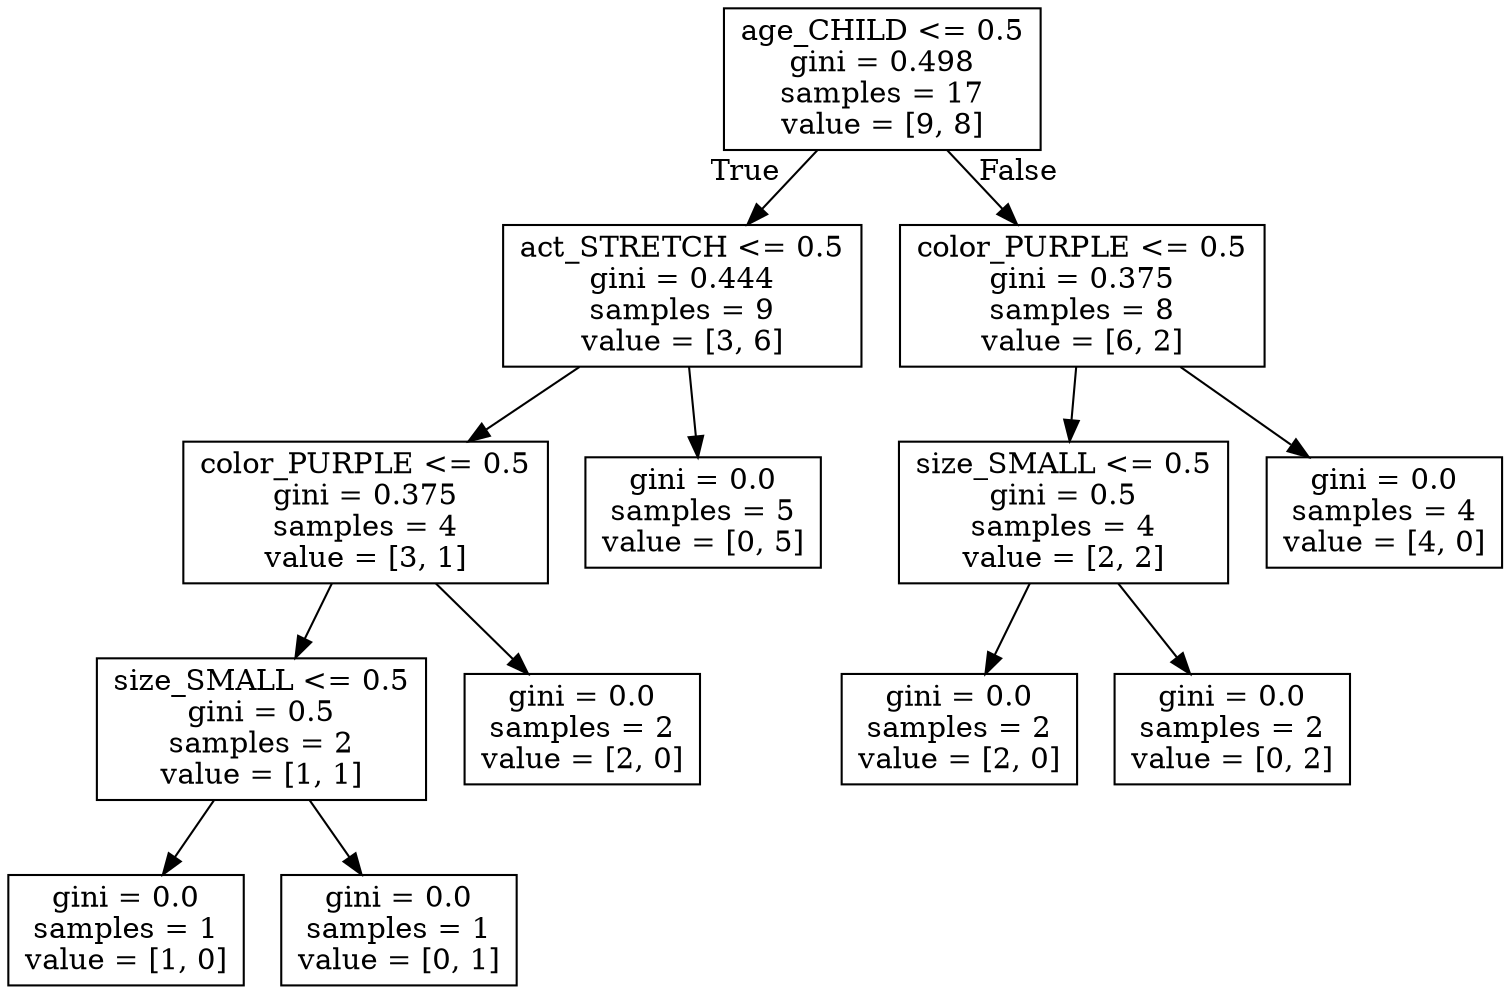 digraph Tree {
node [shape=box] ;
0 [label="age_CHILD <= 0.5\ngini = 0.498\nsamples = 17\nvalue = [9, 8]"] ;
1 [label="act_STRETCH <= 0.5\ngini = 0.444\nsamples = 9\nvalue = [3, 6]"] ;
0 -> 1 [labeldistance=2.5, labelangle=45, headlabel="True"] ;
2 [label="color_PURPLE <= 0.5\ngini = 0.375\nsamples = 4\nvalue = [3, 1]"] ;
1 -> 2 ;
3 [label="size_SMALL <= 0.5\ngini = 0.5\nsamples = 2\nvalue = [1, 1]"] ;
2 -> 3 ;
4 [label="gini = 0.0\nsamples = 1\nvalue = [1, 0]"] ;
3 -> 4 ;
5 [label="gini = 0.0\nsamples = 1\nvalue = [0, 1]"] ;
3 -> 5 ;
6 [label="gini = 0.0\nsamples = 2\nvalue = [2, 0]"] ;
2 -> 6 ;
7 [label="gini = 0.0\nsamples = 5\nvalue = [0, 5]"] ;
1 -> 7 ;
8 [label="color_PURPLE <= 0.5\ngini = 0.375\nsamples = 8\nvalue = [6, 2]"] ;
0 -> 8 [labeldistance=2.5, labelangle=-45, headlabel="False"] ;
9 [label="size_SMALL <= 0.5\ngini = 0.5\nsamples = 4\nvalue = [2, 2]"] ;
8 -> 9 ;
10 [label="gini = 0.0\nsamples = 2\nvalue = [2, 0]"] ;
9 -> 10 ;
11 [label="gini = 0.0\nsamples = 2\nvalue = [0, 2]"] ;
9 -> 11 ;
12 [label="gini = 0.0\nsamples = 4\nvalue = [4, 0]"] ;
8 -> 12 ;
}